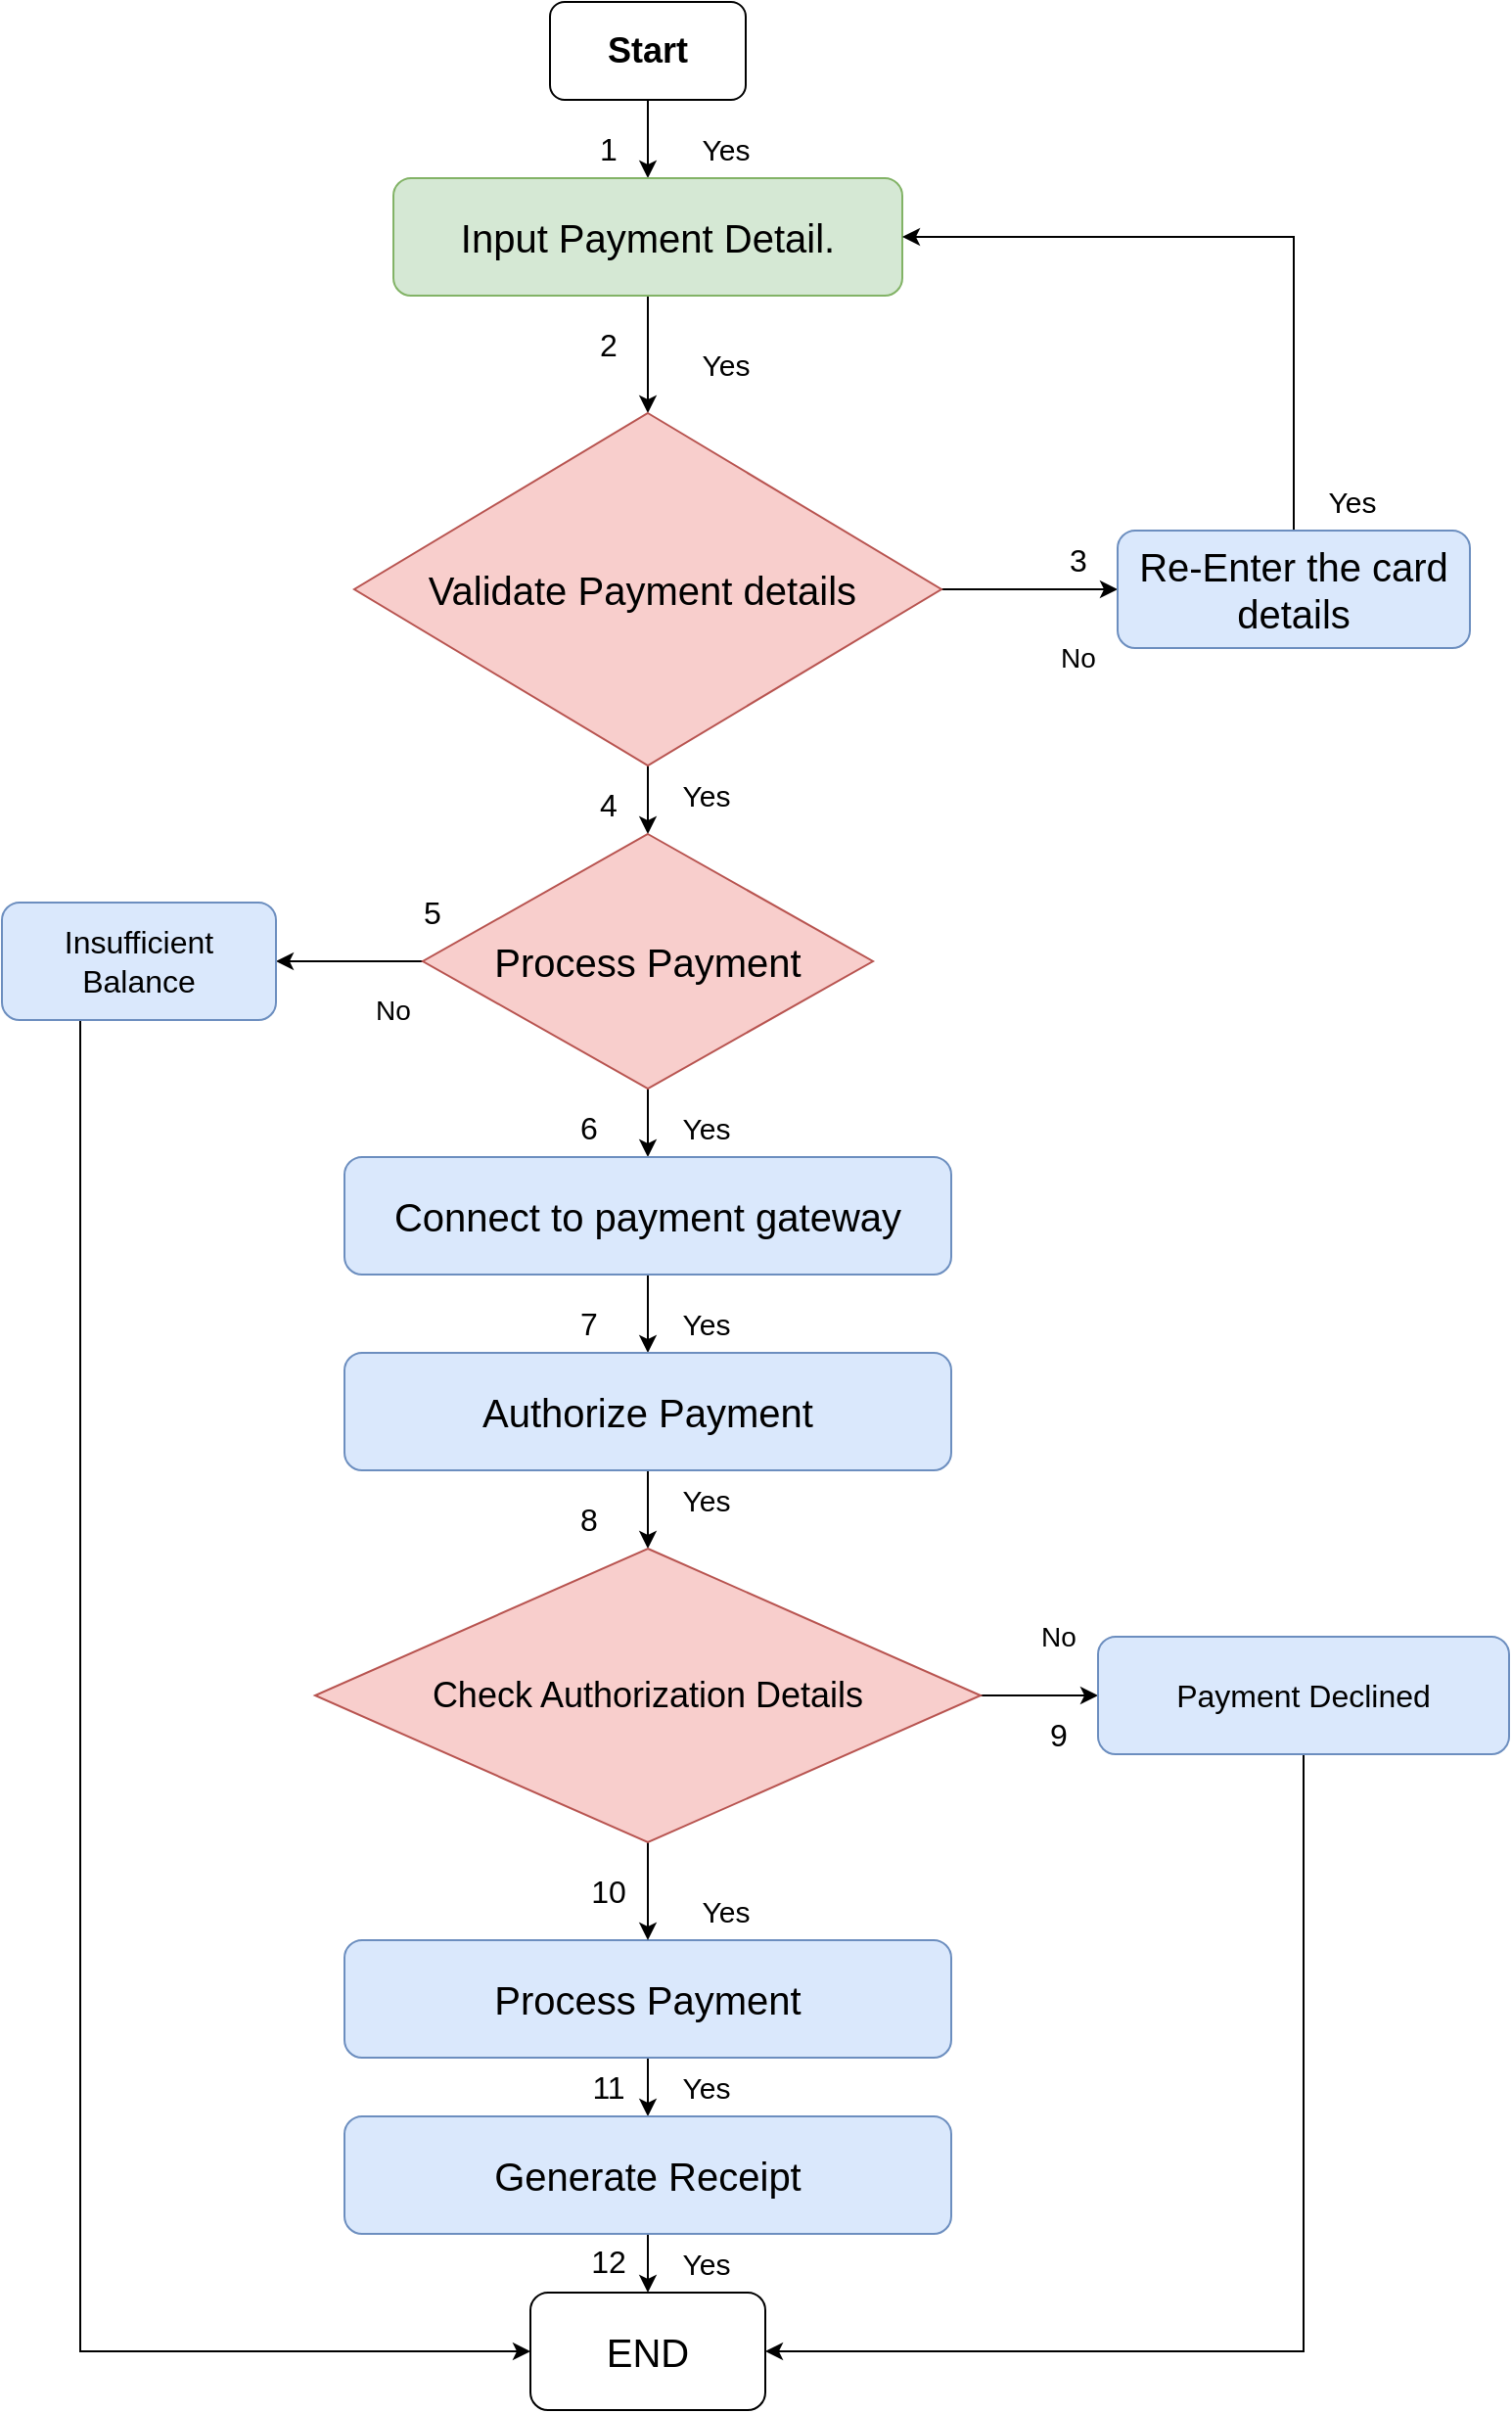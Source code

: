 <mxfile version="21.6.5" type="device">
  <diagram id="C5RBs43oDa-KdzZeNtuy" name="Page-1">
    <mxGraphModel dx="1173" dy="569" grid="1" gridSize="10" guides="1" tooltips="1" connect="1" arrows="1" fold="1" page="1" pageScale="1" pageWidth="827" pageHeight="1169" math="0" shadow="0">
      <root>
        <mxCell id="WIyWlLk6GJQsqaUBKTNV-0" />
        <mxCell id="WIyWlLk6GJQsqaUBKTNV-1" parent="WIyWlLk6GJQsqaUBKTNV-0" />
        <mxCell id="vgf3pwnDSPE7Sjgdm0pa-6" value="" style="edgeStyle=orthogonalEdgeStyle;rounded=0;orthogonalLoop=1;jettySize=auto;html=1;" parent="WIyWlLk6GJQsqaUBKTNV-1" source="vgf3pwnDSPE7Sjgdm0pa-4" target="vgf3pwnDSPE7Sjgdm0pa-5" edge="1">
          <mxGeometry relative="1" as="geometry" />
        </mxCell>
        <mxCell id="vgf3pwnDSPE7Sjgdm0pa-4" value="&lt;h2 style=&quot;font-size: 18px;&quot;&gt;Start&lt;/h2&gt;" style="rounded=1;whiteSpace=wrap;html=1;align=center;" parent="WIyWlLk6GJQsqaUBKTNV-1" vertex="1">
          <mxGeometry x="300" y="30" width="100" height="50" as="geometry" />
        </mxCell>
        <mxCell id="vgf3pwnDSPE7Sjgdm0pa-8" value="" style="edgeStyle=orthogonalEdgeStyle;rounded=0;orthogonalLoop=1;jettySize=auto;html=1;" parent="WIyWlLk6GJQsqaUBKTNV-1" source="vgf3pwnDSPE7Sjgdm0pa-5" edge="1">
          <mxGeometry relative="1" as="geometry">
            <mxPoint x="350" y="240" as="targetPoint" />
          </mxGeometry>
        </mxCell>
        <mxCell id="vgf3pwnDSPE7Sjgdm0pa-5" value="&lt;font style=&quot;font-size: 20px;&quot;&gt;Input Payment Detail.&lt;/font&gt;" style="rounded=1;whiteSpace=wrap;html=1;fillColor=#d5e8d4;strokeColor=#82b366;" parent="WIyWlLk6GJQsqaUBKTNV-1" vertex="1">
          <mxGeometry x="220" y="120" width="260" height="60" as="geometry" />
        </mxCell>
        <mxCell id="vgf3pwnDSPE7Sjgdm0pa-12" value="" style="edgeStyle=orthogonalEdgeStyle;rounded=0;orthogonalLoop=1;jettySize=auto;html=1;" parent="WIyWlLk6GJQsqaUBKTNV-1" source="vgf3pwnDSPE7Sjgdm0pa-10" target="vgf3pwnDSPE7Sjgdm0pa-11" edge="1">
          <mxGeometry relative="1" as="geometry" />
        </mxCell>
        <mxCell id="vgf3pwnDSPE7Sjgdm0pa-16" value="" style="edgeStyle=orthogonalEdgeStyle;rounded=0;orthogonalLoop=1;jettySize=auto;html=1;" parent="WIyWlLk6GJQsqaUBKTNV-1" source="vgf3pwnDSPE7Sjgdm0pa-10" target="vgf3pwnDSPE7Sjgdm0pa-15" edge="1">
          <mxGeometry relative="1" as="geometry" />
        </mxCell>
        <mxCell id="vgf3pwnDSPE7Sjgdm0pa-10" value="&lt;font style=&quot;font-size: 20px;&quot;&gt;Validate Payment details&amp;nbsp;&lt;/font&gt;" style="rhombus;whiteSpace=wrap;html=1;fillColor=#f8cecc;strokeColor=#b85450;" parent="WIyWlLk6GJQsqaUBKTNV-1" vertex="1">
          <mxGeometry x="200" y="240" width="300" height="180" as="geometry" />
        </mxCell>
        <mxCell id="vgf3pwnDSPE7Sjgdm0pa-13" style="edgeStyle=orthogonalEdgeStyle;rounded=0;orthogonalLoop=1;jettySize=auto;html=1;entryX=1;entryY=0.5;entryDx=0;entryDy=0;" parent="WIyWlLk6GJQsqaUBKTNV-1" source="vgf3pwnDSPE7Sjgdm0pa-11" target="vgf3pwnDSPE7Sjgdm0pa-5" edge="1">
          <mxGeometry relative="1" as="geometry">
            <Array as="points">
              <mxPoint x="680" y="150" />
            </Array>
          </mxGeometry>
        </mxCell>
        <mxCell id="vgf3pwnDSPE7Sjgdm0pa-11" value="&lt;font style=&quot;font-size: 20px;&quot;&gt;Re-Enter the card details&lt;/font&gt;" style="rounded=1;whiteSpace=wrap;html=1;fillColor=#dae8fc;strokeColor=#6c8ebf;" parent="WIyWlLk6GJQsqaUBKTNV-1" vertex="1">
          <mxGeometry x="590" y="300" width="180" height="60" as="geometry" />
        </mxCell>
        <mxCell id="vgf3pwnDSPE7Sjgdm0pa-20" value="" style="edgeStyle=orthogonalEdgeStyle;rounded=0;orthogonalLoop=1;jettySize=auto;html=1;" parent="WIyWlLk6GJQsqaUBKTNV-1" source="vgf3pwnDSPE7Sjgdm0pa-15" target="vgf3pwnDSPE7Sjgdm0pa-19" edge="1">
          <mxGeometry relative="1" as="geometry" />
        </mxCell>
        <mxCell id="ROH4AIOhr-HSJNkvXneb-30" value="" style="edgeStyle=orthogonalEdgeStyle;rounded=0;orthogonalLoop=1;jettySize=auto;html=1;" edge="1" parent="WIyWlLk6GJQsqaUBKTNV-1" source="vgf3pwnDSPE7Sjgdm0pa-15" target="ROH4AIOhr-HSJNkvXneb-29">
          <mxGeometry relative="1" as="geometry" />
        </mxCell>
        <mxCell id="vgf3pwnDSPE7Sjgdm0pa-15" value="&lt;font style=&quot;font-size: 20px;&quot;&gt;Process Payment&lt;/font&gt;" style="rhombus;whiteSpace=wrap;html=1;fillColor=#f8cecc;strokeColor=#b85450;" parent="WIyWlLk6GJQsqaUBKTNV-1" vertex="1">
          <mxGeometry x="235" y="455" width="230" height="130" as="geometry" />
        </mxCell>
        <mxCell id="vgf3pwnDSPE7Sjgdm0pa-22" value="" style="edgeStyle=orthogonalEdgeStyle;rounded=0;orthogonalLoop=1;jettySize=auto;html=1;" parent="WIyWlLk6GJQsqaUBKTNV-1" source="vgf3pwnDSPE7Sjgdm0pa-19" target="vgf3pwnDSPE7Sjgdm0pa-21" edge="1">
          <mxGeometry relative="1" as="geometry" />
        </mxCell>
        <mxCell id="vgf3pwnDSPE7Sjgdm0pa-19" value="&lt;font style=&quot;font-size: 20px;&quot;&gt;Connect to payment gateway&lt;/font&gt;" style="rounded=1;whiteSpace=wrap;html=1;fillColor=#dae8fc;strokeColor=#6c8ebf;" parent="WIyWlLk6GJQsqaUBKTNV-1" vertex="1">
          <mxGeometry x="195" y="620" width="310" height="60" as="geometry" />
        </mxCell>
        <mxCell id="vgf3pwnDSPE7Sjgdm0pa-24" value="" style="edgeStyle=orthogonalEdgeStyle;rounded=0;orthogonalLoop=1;jettySize=auto;html=1;" parent="WIyWlLk6GJQsqaUBKTNV-1" source="vgf3pwnDSPE7Sjgdm0pa-21" edge="1">
          <mxGeometry relative="1" as="geometry">
            <mxPoint x="350" y="820" as="targetPoint" />
          </mxGeometry>
        </mxCell>
        <mxCell id="vgf3pwnDSPE7Sjgdm0pa-21" value="&lt;font style=&quot;font-size: 20px;&quot;&gt;Authorize Payment&lt;/font&gt;" style="rounded=1;whiteSpace=wrap;html=1;fillColor=#dae8fc;strokeColor=#6c8ebf;" parent="WIyWlLk6GJQsqaUBKTNV-1" vertex="1">
          <mxGeometry x="195" y="720" width="310" height="60" as="geometry" />
        </mxCell>
        <mxCell id="vgf3pwnDSPE7Sjgdm0pa-29" value="" style="edgeStyle=orthogonalEdgeStyle;rounded=0;orthogonalLoop=1;jettySize=auto;html=1;" parent="WIyWlLk6GJQsqaUBKTNV-1" source="vgf3pwnDSPE7Sjgdm0pa-26" target="vgf3pwnDSPE7Sjgdm0pa-28" edge="1">
          <mxGeometry relative="1" as="geometry" />
        </mxCell>
        <mxCell id="vgf3pwnDSPE7Sjgdm0pa-26" value="&lt;font style=&quot;font-size: 20px;&quot;&gt;Process Payment&lt;/font&gt;" style="rounded=1;whiteSpace=wrap;html=1;fillColor=#dae8fc;strokeColor=#6c8ebf;" parent="WIyWlLk6GJQsqaUBKTNV-1" vertex="1">
          <mxGeometry x="195" y="1020" width="310" height="60" as="geometry" />
        </mxCell>
        <mxCell id="vgf3pwnDSPE7Sjgdm0pa-31" value="" style="edgeStyle=orthogonalEdgeStyle;rounded=0;orthogonalLoop=1;jettySize=auto;html=1;" parent="WIyWlLk6GJQsqaUBKTNV-1" source="vgf3pwnDSPE7Sjgdm0pa-28" target="vgf3pwnDSPE7Sjgdm0pa-30" edge="1">
          <mxGeometry relative="1" as="geometry" />
        </mxCell>
        <mxCell id="vgf3pwnDSPE7Sjgdm0pa-28" value="&lt;font style=&quot;font-size: 20px;&quot;&gt;Generate Receipt&lt;/font&gt;" style="rounded=1;whiteSpace=wrap;html=1;fillColor=#dae8fc;strokeColor=#6c8ebf;" parent="WIyWlLk6GJQsqaUBKTNV-1" vertex="1">
          <mxGeometry x="195" y="1110" width="310" height="60" as="geometry" />
        </mxCell>
        <mxCell id="vgf3pwnDSPE7Sjgdm0pa-30" value="&lt;font style=&quot;font-size: 20px;&quot;&gt;END&lt;/font&gt;" style="rounded=1;whiteSpace=wrap;html=1;" parent="WIyWlLk6GJQsqaUBKTNV-1" vertex="1">
          <mxGeometry x="290" y="1200" width="120" height="60" as="geometry" />
        </mxCell>
        <mxCell id="ROH4AIOhr-HSJNkvXneb-0" value="&lt;font style=&quot;font-size: 15px;&quot;&gt;Yes&lt;/font&gt;" style="text;html=1;strokeColor=none;fillColor=none;align=center;verticalAlign=middle;whiteSpace=wrap;rounded=0;" vertex="1" parent="WIyWlLk6GJQsqaUBKTNV-1">
          <mxGeometry x="340" y="80" width="100" height="50" as="geometry" />
        </mxCell>
        <mxCell id="ROH4AIOhr-HSJNkvXneb-1" value="&lt;font style=&quot;font-size: 15px;&quot;&gt;Yes&lt;/font&gt;" style="text;html=1;strokeColor=none;fillColor=none;align=center;verticalAlign=middle;whiteSpace=wrap;rounded=0;" vertex="1" parent="WIyWlLk6GJQsqaUBKTNV-1">
          <mxGeometry x="340" y="190" width="100" height="50" as="geometry" />
        </mxCell>
        <mxCell id="ROH4AIOhr-HSJNkvXneb-2" value="&lt;font style=&quot;font-size: 15px;&quot;&gt;Yes&lt;/font&gt;" style="text;html=1;strokeColor=none;fillColor=none;align=center;verticalAlign=middle;whiteSpace=wrap;rounded=0;" vertex="1" parent="WIyWlLk6GJQsqaUBKTNV-1">
          <mxGeometry x="330" y="410" width="100" height="50" as="geometry" />
        </mxCell>
        <mxCell id="ROH4AIOhr-HSJNkvXneb-3" value="&lt;font style=&quot;font-size: 15px;&quot;&gt;Yes&lt;/font&gt;" style="text;html=1;strokeColor=none;fillColor=none;align=center;verticalAlign=middle;whiteSpace=wrap;rounded=0;" vertex="1" parent="WIyWlLk6GJQsqaUBKTNV-1">
          <mxGeometry x="330" y="580" width="100" height="50" as="geometry" />
        </mxCell>
        <mxCell id="ROH4AIOhr-HSJNkvXneb-4" value="&lt;font style=&quot;font-size: 15px;&quot;&gt;Yes&lt;/font&gt;" style="text;html=1;strokeColor=none;fillColor=none;align=center;verticalAlign=middle;whiteSpace=wrap;rounded=0;" vertex="1" parent="WIyWlLk6GJQsqaUBKTNV-1">
          <mxGeometry x="330" y="680" width="100" height="50" as="geometry" />
        </mxCell>
        <mxCell id="ROH4AIOhr-HSJNkvXneb-5" value="&lt;font style=&quot;font-size: 15px;&quot;&gt;Yes&lt;/font&gt;" style="text;html=1;strokeColor=none;fillColor=none;align=center;verticalAlign=middle;whiteSpace=wrap;rounded=0;" vertex="1" parent="WIyWlLk6GJQsqaUBKTNV-1">
          <mxGeometry x="330" y="1160" width="100" height="50" as="geometry" />
        </mxCell>
        <mxCell id="ROH4AIOhr-HSJNkvXneb-6" value="&lt;font style=&quot;font-size: 15px;&quot;&gt;Yes&lt;/font&gt;" style="text;html=1;strokeColor=none;fillColor=none;align=center;verticalAlign=middle;whiteSpace=wrap;rounded=0;" vertex="1" parent="WIyWlLk6GJQsqaUBKTNV-1">
          <mxGeometry x="340" y="980" width="100" height="50" as="geometry" />
        </mxCell>
        <mxCell id="ROH4AIOhr-HSJNkvXneb-7" value="&lt;font style=&quot;font-size: 15px;&quot;&gt;Yes&lt;/font&gt;" style="text;html=1;strokeColor=none;fillColor=none;align=center;verticalAlign=middle;whiteSpace=wrap;rounded=0;" vertex="1" parent="WIyWlLk6GJQsqaUBKTNV-1">
          <mxGeometry x="330" y="770" width="100" height="50" as="geometry" />
        </mxCell>
        <mxCell id="ROH4AIOhr-HSJNkvXneb-8" value="&lt;font style=&quot;font-size: 15px;&quot;&gt;Yes&lt;/font&gt;" style="text;html=1;strokeColor=none;fillColor=none;align=center;verticalAlign=middle;whiteSpace=wrap;rounded=0;" vertex="1" parent="WIyWlLk6GJQsqaUBKTNV-1">
          <mxGeometry x="330" y="1070" width="100" height="50" as="geometry" />
        </mxCell>
        <mxCell id="ROH4AIOhr-HSJNkvXneb-10" value="&lt;font style=&quot;font-size: 14px;&quot;&gt;No&lt;/font&gt;" style="text;html=1;strokeColor=none;fillColor=none;align=center;verticalAlign=middle;whiteSpace=wrap;rounded=0;" vertex="1" parent="WIyWlLk6GJQsqaUBKTNV-1">
          <mxGeometry x="190" y="530" width="60" height="30" as="geometry" />
        </mxCell>
        <mxCell id="ROH4AIOhr-HSJNkvXneb-11" value="&lt;font style=&quot;font-size: 14px;&quot;&gt;No&lt;/font&gt;" style="text;html=1;strokeColor=none;fillColor=none;align=center;verticalAlign=middle;whiteSpace=wrap;rounded=0;" vertex="1" parent="WIyWlLk6GJQsqaUBKTNV-1">
          <mxGeometry x="540" y="350" width="60" height="30" as="geometry" />
        </mxCell>
        <mxCell id="ROH4AIOhr-HSJNkvXneb-12" value="&lt;font style=&quot;font-size: 15px;&quot;&gt;Yes&lt;/font&gt;" style="text;html=1;strokeColor=none;fillColor=none;align=center;verticalAlign=middle;whiteSpace=wrap;rounded=0;" vertex="1" parent="WIyWlLk6GJQsqaUBKTNV-1">
          <mxGeometry x="660" y="260" width="100" height="50" as="geometry" />
        </mxCell>
        <mxCell id="ROH4AIOhr-HSJNkvXneb-15" value="" style="edgeStyle=orthogonalEdgeStyle;rounded=0;orthogonalLoop=1;jettySize=auto;html=1;" edge="1" parent="WIyWlLk6GJQsqaUBKTNV-1" source="ROH4AIOhr-HSJNkvXneb-13" target="vgf3pwnDSPE7Sjgdm0pa-26">
          <mxGeometry relative="1" as="geometry" />
        </mxCell>
        <mxCell id="ROH4AIOhr-HSJNkvXneb-17" value="" style="edgeStyle=orthogonalEdgeStyle;rounded=0;orthogonalLoop=1;jettySize=auto;html=1;" edge="1" parent="WIyWlLk6GJQsqaUBKTNV-1" source="ROH4AIOhr-HSJNkvXneb-13" target="ROH4AIOhr-HSJNkvXneb-16">
          <mxGeometry relative="1" as="geometry" />
        </mxCell>
        <mxCell id="ROH4AIOhr-HSJNkvXneb-13" value="&lt;font style=&quot;font-size: 18px;&quot;&gt;Check Authorization Details&lt;/font&gt;" style="rhombus;whiteSpace=wrap;html=1;fillColor=#f8cecc;strokeColor=#b85450;" vertex="1" parent="WIyWlLk6GJQsqaUBKTNV-1">
          <mxGeometry x="180" y="820" width="340" height="150" as="geometry" />
        </mxCell>
        <mxCell id="ROH4AIOhr-HSJNkvXneb-18" style="edgeStyle=orthogonalEdgeStyle;rounded=0;orthogonalLoop=1;jettySize=auto;html=1;entryX=1;entryY=0.5;entryDx=0;entryDy=0;" edge="1" parent="WIyWlLk6GJQsqaUBKTNV-1" source="ROH4AIOhr-HSJNkvXneb-16" target="vgf3pwnDSPE7Sjgdm0pa-30">
          <mxGeometry relative="1" as="geometry">
            <Array as="points">
              <mxPoint x="685" y="1230" />
            </Array>
          </mxGeometry>
        </mxCell>
        <mxCell id="ROH4AIOhr-HSJNkvXneb-16" value="&lt;font style=&quot;font-size: 16px;&quot;&gt;Payment Declined&lt;/font&gt;" style="rounded=1;whiteSpace=wrap;html=1;fillColor=#dae8fc;strokeColor=#6c8ebf;" vertex="1" parent="WIyWlLk6GJQsqaUBKTNV-1">
          <mxGeometry x="580" y="865" width="210" height="60" as="geometry" />
        </mxCell>
        <mxCell id="ROH4AIOhr-HSJNkvXneb-19" value="&lt;font style=&quot;font-size: 16px;&quot;&gt;4&lt;br&gt;&lt;/font&gt;" style="text;html=1;strokeColor=none;fillColor=none;align=center;verticalAlign=middle;whiteSpace=wrap;rounded=0;" vertex="1" parent="WIyWlLk6GJQsqaUBKTNV-1">
          <mxGeometry x="300" y="425" width="60" height="30" as="geometry" />
        </mxCell>
        <mxCell id="ROH4AIOhr-HSJNkvXneb-20" value="&lt;font style=&quot;font-size: 16px;&quot;&gt;2&lt;/font&gt;" style="text;html=1;strokeColor=none;fillColor=none;align=center;verticalAlign=middle;whiteSpace=wrap;rounded=0;" vertex="1" parent="WIyWlLk6GJQsqaUBKTNV-1">
          <mxGeometry x="300" y="190" width="60" height="30" as="geometry" />
        </mxCell>
        <mxCell id="ROH4AIOhr-HSJNkvXneb-21" value="&lt;font style=&quot;font-size: 16px;&quot;&gt;1&lt;/font&gt;" style="text;html=1;strokeColor=none;fillColor=none;align=center;verticalAlign=middle;whiteSpace=wrap;rounded=0;" vertex="1" parent="WIyWlLk6GJQsqaUBKTNV-1">
          <mxGeometry x="300" y="90" width="60" height="30" as="geometry" />
        </mxCell>
        <mxCell id="ROH4AIOhr-HSJNkvXneb-22" value="&lt;font style=&quot;font-size: 16px;&quot;&gt;9&lt;/font&gt;" style="text;html=1;strokeColor=none;fillColor=none;align=center;verticalAlign=middle;whiteSpace=wrap;rounded=0;" vertex="1" parent="WIyWlLk6GJQsqaUBKTNV-1">
          <mxGeometry x="530" y="900" width="60" height="30" as="geometry" />
        </mxCell>
        <mxCell id="ROH4AIOhr-HSJNkvXneb-23" value="&lt;font style=&quot;font-size: 16px;&quot;&gt;3&lt;/font&gt;" style="text;html=1;strokeColor=none;fillColor=none;align=center;verticalAlign=middle;whiteSpace=wrap;rounded=0;" vertex="1" parent="WIyWlLk6GJQsqaUBKTNV-1">
          <mxGeometry x="540" y="300" width="60" height="30" as="geometry" />
        </mxCell>
        <mxCell id="ROH4AIOhr-HSJNkvXneb-24" value="&lt;font style=&quot;font-size: 16px;&quot;&gt;5&lt;/font&gt;" style="text;html=1;strokeColor=none;fillColor=none;align=center;verticalAlign=middle;whiteSpace=wrap;rounded=0;" vertex="1" parent="WIyWlLk6GJQsqaUBKTNV-1">
          <mxGeometry x="210" y="480" width="60" height="30" as="geometry" />
        </mxCell>
        <mxCell id="ROH4AIOhr-HSJNkvXneb-25" value="&lt;font style=&quot;font-size: 16px;&quot;&gt;6&lt;/font&gt;" style="text;html=1;strokeColor=none;fillColor=none;align=center;verticalAlign=middle;whiteSpace=wrap;rounded=0;" vertex="1" parent="WIyWlLk6GJQsqaUBKTNV-1">
          <mxGeometry x="290" y="590" width="60" height="30" as="geometry" />
        </mxCell>
        <mxCell id="ROH4AIOhr-HSJNkvXneb-26" value="&lt;font style=&quot;font-size: 16px;&quot;&gt;7&lt;/font&gt;" style="text;html=1;strokeColor=none;fillColor=none;align=center;verticalAlign=middle;whiteSpace=wrap;rounded=0;" vertex="1" parent="WIyWlLk6GJQsqaUBKTNV-1">
          <mxGeometry x="290" y="690" width="60" height="30" as="geometry" />
        </mxCell>
        <mxCell id="ROH4AIOhr-HSJNkvXneb-27" value="&lt;font style=&quot;font-size: 16px;&quot;&gt;8&lt;/font&gt;" style="text;html=1;strokeColor=none;fillColor=none;align=center;verticalAlign=middle;whiteSpace=wrap;rounded=0;" vertex="1" parent="WIyWlLk6GJQsqaUBKTNV-1">
          <mxGeometry x="290" y="790" width="60" height="30" as="geometry" />
        </mxCell>
        <mxCell id="ROH4AIOhr-HSJNkvXneb-32" style="edgeStyle=orthogonalEdgeStyle;rounded=0;orthogonalLoop=1;jettySize=auto;html=1;entryX=0;entryY=0.5;entryDx=0;entryDy=0;" edge="1" parent="WIyWlLk6GJQsqaUBKTNV-1" source="ROH4AIOhr-HSJNkvXneb-29" target="vgf3pwnDSPE7Sjgdm0pa-30">
          <mxGeometry relative="1" as="geometry">
            <Array as="points">
              <mxPoint x="60" y="1230" />
            </Array>
          </mxGeometry>
        </mxCell>
        <mxCell id="ROH4AIOhr-HSJNkvXneb-29" value="&lt;font style=&quot;font-size: 16px;&quot;&gt;Insufficient Balance&lt;/font&gt;" style="rounded=1;whiteSpace=wrap;html=1;fillColor=#dae8fc;strokeColor=#6c8ebf;" vertex="1" parent="WIyWlLk6GJQsqaUBKTNV-1">
          <mxGeometry x="20" y="490" width="140" height="60" as="geometry" />
        </mxCell>
        <mxCell id="ROH4AIOhr-HSJNkvXneb-36" value="&lt;font style=&quot;font-size: 14px;&quot;&gt;No&lt;/font&gt;" style="text;html=1;strokeColor=none;fillColor=none;align=center;verticalAlign=middle;whiteSpace=wrap;rounded=0;" vertex="1" parent="WIyWlLk6GJQsqaUBKTNV-1">
          <mxGeometry x="530" y="850" width="60" height="30" as="geometry" />
        </mxCell>
        <mxCell id="ROH4AIOhr-HSJNkvXneb-37" value="&lt;font style=&quot;font-size: 16px;&quot;&gt;10&lt;/font&gt;" style="text;html=1;strokeColor=none;fillColor=none;align=center;verticalAlign=middle;whiteSpace=wrap;rounded=0;" vertex="1" parent="WIyWlLk6GJQsqaUBKTNV-1">
          <mxGeometry x="300" y="980" width="60" height="30" as="geometry" />
        </mxCell>
        <mxCell id="ROH4AIOhr-HSJNkvXneb-38" value="&lt;font style=&quot;font-size: 16px;&quot;&gt;11&lt;br&gt;&lt;/font&gt;" style="text;html=1;strokeColor=none;fillColor=none;align=center;verticalAlign=middle;whiteSpace=wrap;rounded=0;" vertex="1" parent="WIyWlLk6GJQsqaUBKTNV-1">
          <mxGeometry x="300" y="1080" width="60" height="30" as="geometry" />
        </mxCell>
        <mxCell id="ROH4AIOhr-HSJNkvXneb-39" value="&lt;font style=&quot;font-size: 16px;&quot;&gt;12&lt;br&gt;&lt;/font&gt;" style="text;html=1;strokeColor=none;fillColor=none;align=center;verticalAlign=middle;whiteSpace=wrap;rounded=0;" vertex="1" parent="WIyWlLk6GJQsqaUBKTNV-1">
          <mxGeometry x="300" y="1169" width="60" height="30" as="geometry" />
        </mxCell>
      </root>
    </mxGraphModel>
  </diagram>
</mxfile>

